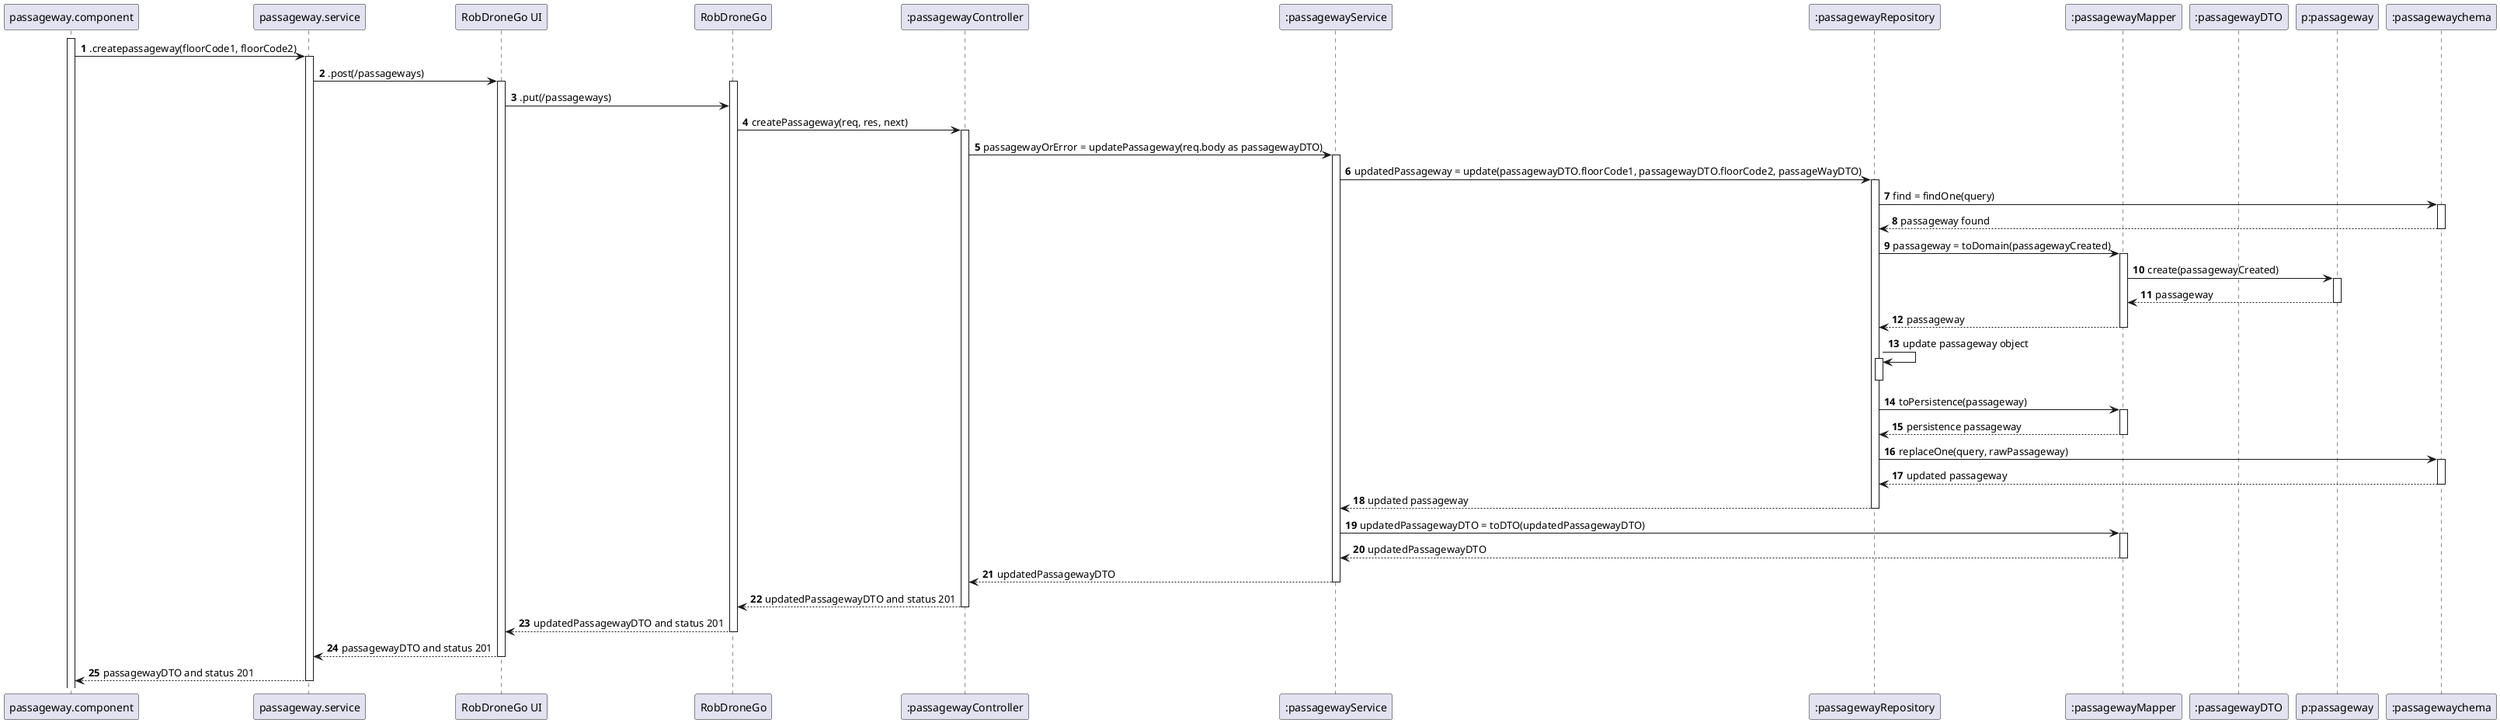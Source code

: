 @startuml

autonumber
participant "passageway.component" as C
participant "passageway.service" as S
participant "RobDroneGo UI" as UI
participant "RobDroneGo" as API
participant ":passagewayController" as PC
participant ":passagewayService" as PS
participant ":passagewayRepository" as PR
participant ":passagewayMapper" as PM
participant ":passagewayDTO" as DTO
participant "p:passageway" as P
participant ":passagewaychema" as PSchema


activate C
C -> S : .createpassageway(floorCode1, floorCode2)
activate S
S -> UI : .post(/passageways)
activate UI
activate API
UI -> API : .put(/passageways)
API -> PC : createPassageway(req, res, next)
activate PC
PC -> PS : passagewayOrError = updatePassageway(req.body as passagewayDTO)
activate PS
PS -> PR : updatedPassageway = update(passagewayDTO.floorCode1, passagewayDTO.floorCode2, passageWayDTO)
activate PR
PR -> PSchema : find = findOne(query)
activate PSchema
PSchema --> PR : passageway found
deactivate PSchema
PR -> PM : passageway = toDomain(passagewayCreated)
activate PM
PM -> P : create(passagewayCreated)
activate P
P --> PM : passageway
deactivate P
PM --> PR : passageway
deactivate PM
PR -> PR : update passageway object
activate PR
deactivate PR
PR -> PM : toPersistence(passageway)
activate PM
PM --> PR : persistence passageway
deactivate PM
PR -> PSchema : replaceOne(query, rawPassageway)
activate PSchema
PSchema --> PR : updated passageway
deactivate PSchema
PR --> PS : updated passageway
deactivate PR
PS -> PM : updatedPassagewayDTO = toDTO(updatedPassagewayDTO)
activate PM
PM --> PS : updatedPassagewayDTO
deactivate PM
PS --> PC : updatedPassagewayDTO
deactivate PS
PC --> API : updatedPassagewayDTO and status 201
deactivate PC
API --> UI : updatedPassagewayDTO and status 201
deactivate API
UI --> S : passagewayDTO and status 201
deactivate UI
S --> C : passagewayDTO and status 201
deactivate S


@enduml